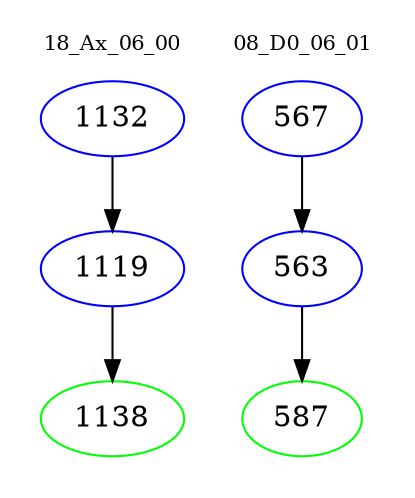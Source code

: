 digraph{
subgraph cluster_0 {
color = white
label = "18_Ax_06_00";
fontsize=10;
T0_1132 [label="1132", color="blue"]
T0_1132 -> T0_1119 [color="black"]
T0_1119 [label="1119", color="blue"]
T0_1119 -> T0_1138 [color="black"]
T0_1138 [label="1138", color="green"]
}
subgraph cluster_1 {
color = white
label = "08_D0_06_01";
fontsize=10;
T1_567 [label="567", color="blue"]
T1_567 -> T1_563 [color="black"]
T1_563 [label="563", color="blue"]
T1_563 -> T1_587 [color="black"]
T1_587 [label="587", color="green"]
}
}
